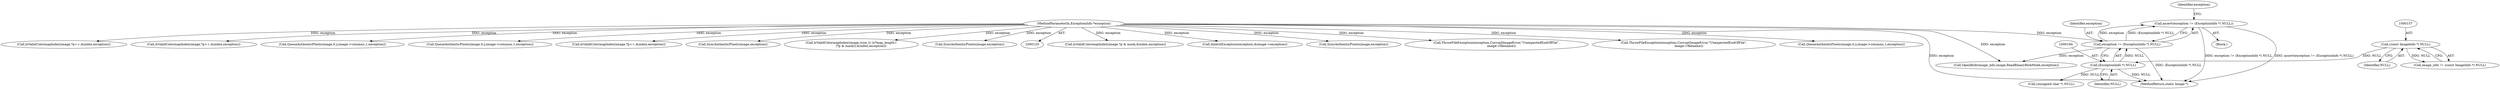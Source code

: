 digraph "0_ImageMagick_73fb0aac5b958521e1511e179ecc0ad49f70ebaf@API" {
"1000180" [label="(Call,assert(exception != (ExceptionInfo *) NULL))"];
"1000181" [label="(Call,exception != (ExceptionInfo *) NULL)"];
"1000122" [label="(MethodParameterIn,ExceptionInfo *exception)"];
"1000183" [label="(Call,(ExceptionInfo *) NULL)"];
"1000156" [label="(Call,(const ImageInfo *) NULL)"];
"1000123" [label="(Block,)"];
"1000183" [label="(Call,(ExceptionInfo *) NULL)"];
"1001168" [label="(Call,IsValidColormapIndex(image,*p & mask,&index,exception))"];
"1000600" [label="(Call,InheritException(exception,&image->exception))"];
"1001597" [label="(Call,SyncAuthenticPixels(image,exception))"];
"1000411" [label="(Call,ThrowFileException(exception,CorruptImageError,\"UnexpectedEndOfFile\",\n          image->filename))"];
"1000189" [label="(Identifier,exception)"];
"1001837" [label="(Call,ThrowFileException(exception,CorruptImageError,\"UnexpectedEndOfFile\",\n          image->filename))"];
"1000198" [label="(Call,OpenBlob(image_info,image,ReadBinaryBlobMode,exception))"];
"1000156" [label="(Call,(const ImageInfo *) NULL)"];
"1001944" [label="(MethodReturn,static Image *)"];
"1000181" [label="(Call,exception != (ExceptionInfo *) NULL)"];
"1001555" [label="(Call,QueueAuthenticPixels(image,0,y,image->columns,1,exception))"];
"1001681" [label="(Call,IsValidColormapIndex(image,*p++,&index,exception))"];
"1000158" [label="(Identifier,NULL)"];
"1000421" [label="(Call,(unsigned char *) NULL)"];
"1000154" [label="(Call,image_info != (const ImageInfo *) NULL)"];
"1000185" [label="(Identifier,NULL)"];
"1000122" [label="(MethodParameterIn,ExceptionInfo *exception)"];
"1001727" [label="(Call,IsValidColormapIndex(image,*p++,&index,exception))"];
"1001649" [label="(Call,QueueAuthenticPixels(image,0,y,image->columns,1,exception))"];
"1001300" [label="(Call,QueueAuthenticPixels(image,0,y,image->columns,1,exception))"];
"1000180" [label="(Call,assert(exception != (ExceptionInfo *) NULL))"];
"1001704" [label="(Call,IsValidColormapIndex(image,*p++,&index,exception))"];
"1001364" [label="(Call,SyncAuthenticPixels(image,exception))"];
"1001223" [label="(Call,IsValidColormapIndex(image,(size_t) (x*map_length+\n                    (*p & mask)),&index,exception))"];
"1000182" [label="(Identifier,exception)"];
"1001767" [label="(Call,SyncAuthenticPixels(image,exception))"];
"1000180" -> "1000123"  [label="AST: "];
"1000180" -> "1000181"  [label="CFG: "];
"1000181" -> "1000180"  [label="AST: "];
"1000189" -> "1000180"  [label="CFG: "];
"1000180" -> "1001944"  [label="DDG: exception != (ExceptionInfo *) NULL"];
"1000180" -> "1001944"  [label="DDG: assert(exception != (ExceptionInfo *) NULL)"];
"1000181" -> "1000180"  [label="DDG: exception"];
"1000181" -> "1000180"  [label="DDG: (ExceptionInfo *) NULL"];
"1000181" -> "1000183"  [label="CFG: "];
"1000182" -> "1000181"  [label="AST: "];
"1000183" -> "1000181"  [label="AST: "];
"1000181" -> "1001944"  [label="DDG: (ExceptionInfo *) NULL"];
"1000122" -> "1000181"  [label="DDG: exception"];
"1000183" -> "1000181"  [label="DDG: NULL"];
"1000181" -> "1000198"  [label="DDG: exception"];
"1000122" -> "1000120"  [label="AST: "];
"1000122" -> "1001944"  [label="DDG: exception"];
"1000122" -> "1000198"  [label="DDG: exception"];
"1000122" -> "1000411"  [label="DDG: exception"];
"1000122" -> "1000600"  [label="DDG: exception"];
"1000122" -> "1001168"  [label="DDG: exception"];
"1000122" -> "1001223"  [label="DDG: exception"];
"1000122" -> "1001300"  [label="DDG: exception"];
"1000122" -> "1001364"  [label="DDG: exception"];
"1000122" -> "1001555"  [label="DDG: exception"];
"1000122" -> "1001597"  [label="DDG: exception"];
"1000122" -> "1001649"  [label="DDG: exception"];
"1000122" -> "1001681"  [label="DDG: exception"];
"1000122" -> "1001704"  [label="DDG: exception"];
"1000122" -> "1001727"  [label="DDG: exception"];
"1000122" -> "1001767"  [label="DDG: exception"];
"1000122" -> "1001837"  [label="DDG: exception"];
"1000183" -> "1000185"  [label="CFG: "];
"1000184" -> "1000183"  [label="AST: "];
"1000185" -> "1000183"  [label="AST: "];
"1000183" -> "1001944"  [label="DDG: NULL"];
"1000156" -> "1000183"  [label="DDG: NULL"];
"1000183" -> "1000421"  [label="DDG: NULL"];
"1000156" -> "1000154"  [label="AST: "];
"1000156" -> "1000158"  [label="CFG: "];
"1000157" -> "1000156"  [label="AST: "];
"1000158" -> "1000156"  [label="AST: "];
"1000154" -> "1000156"  [label="CFG: "];
"1000156" -> "1000154"  [label="DDG: NULL"];
}
